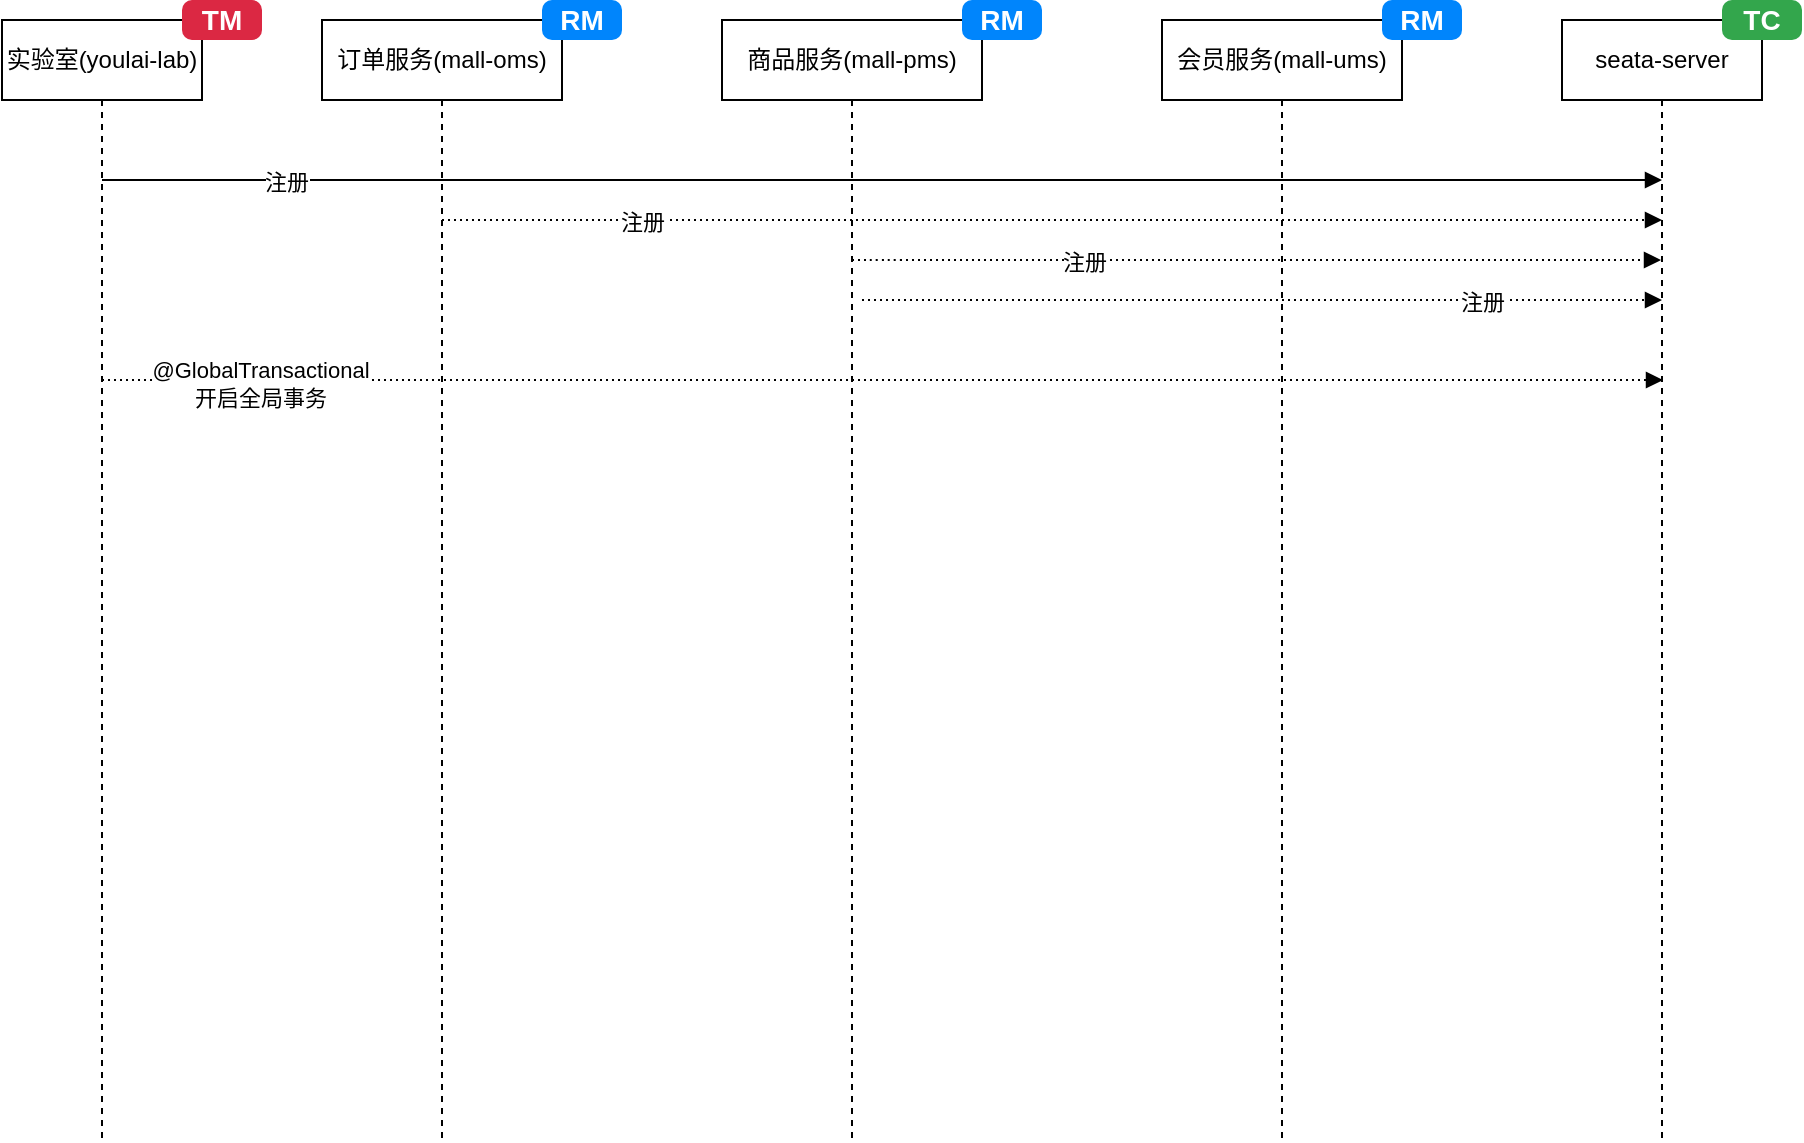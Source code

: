 <mxfile>
    <diagram id="sgqy0U5VhxCxPnF3bILq" name="第 1 页">
        <mxGraphModel dx="3028" dy="790" grid="1" gridSize="10" guides="0" tooltips="1" connect="1" arrows="1" fold="1" page="1" pageScale="1" pageWidth="827" pageHeight="1169" math="0" shadow="0">
            <root>
                <mxCell id="0"/>
                <mxCell id="1" parent="0"/>
                <mxCell id="129" value="实验室(youlai-lab)" style="shape=umlLifeline;perimeter=lifelinePerimeter;whiteSpace=wrap;html=1;container=1;collapsible=0;recursiveResize=0;outlineConnect=0;" parent="1" vertex="1">
                    <mxGeometry x="-1430" y="280" width="100" height="560" as="geometry"/>
                </mxCell>
                <mxCell id="153" value="注册" style="html=1;verticalAlign=bottom;endArrow=block;" parent="129" edge="1" source="129">
                    <mxGeometry x="-0.768" y="-10" width="80" relative="1" as="geometry">
                        <mxPoint x="50" y="70" as="sourcePoint"/>
                        <mxPoint x="830" y="80" as="targetPoint"/>
                        <mxPoint x="1" as="offset"/>
                    </mxGeometry>
                </mxCell>
                <mxCell id="125" value="TM" style="html=1;shadow=0;dashed=0;shape=mxgraph.bootstrap.rrect;rSize=5;strokeColor=none;strokeWidth=1;fillColor=#DB2843;fontColor=#FFFFFF;whiteSpace=wrap;align=center;verticalAlign=middle;spacingLeft=0;fontStyle=1;fontSize=14;spacing=5;" parent="1" vertex="1">
                    <mxGeometry x="-1340" y="270" width="40" height="20" as="geometry"/>
                </mxCell>
                <mxCell id="138" value="订单服务(mall-oms)" style="shape=umlLifeline;perimeter=lifelinePerimeter;whiteSpace=wrap;html=1;container=1;collapsible=0;recursiveResize=0;outlineConnect=0;" parent="1" vertex="1">
                    <mxGeometry x="-1270" y="280" width="120" height="560" as="geometry"/>
                </mxCell>
                <mxCell id="127" value="RM" style="html=1;shadow=0;dashed=0;shape=mxgraph.bootstrap.rrect;rSize=5;strokeColor=none;strokeWidth=1;fillColor=#0085FC;fontColor=#FFFFFF;whiteSpace=wrap;align=center;verticalAlign=middle;spacingLeft=0;fontStyle=1;fontSize=14;spacing=5;" parent="1" vertex="1">
                    <mxGeometry x="-1160" y="270" width="40" height="20" as="geometry"/>
                </mxCell>
                <mxCell id="142" value="商品服务(mall-pms)" style="shape=umlLifeline;perimeter=lifelinePerimeter;whiteSpace=wrap;html=1;container=1;collapsible=0;recursiveResize=0;outlineConnect=0;" parent="1" vertex="1">
                    <mxGeometry x="-1070" y="280" width="130" height="560" as="geometry"/>
                </mxCell>
                <mxCell id="157" value="注册" style="html=1;verticalAlign=bottom;endArrow=block;dashed=1;dashPattern=1 2;" edge="1" parent="142">
                    <mxGeometry x="-0.672" y="-10" width="80" relative="1" as="geometry">
                        <mxPoint x="-140" y="100" as="sourcePoint"/>
                        <mxPoint x="470" y="100" as="targetPoint"/>
                        <Array as="points">
                            <mxPoint x="190.5" y="100"/>
                        </Array>
                        <mxPoint as="offset"/>
                    </mxGeometry>
                </mxCell>
                <mxCell id="163" value="注册" style="html=1;verticalAlign=bottom;endArrow=block;dashed=1;dashPattern=1 2;" edge="1" parent="142">
                    <mxGeometry x="0.55" y="-10" width="80" relative="1" as="geometry">
                        <mxPoint x="70" y="140" as="sourcePoint"/>
                        <mxPoint x="470" y="140" as="targetPoint"/>
                        <mxPoint as="offset"/>
                    </mxGeometry>
                </mxCell>
                <mxCell id="143" value="RM" style="html=1;shadow=0;dashed=0;shape=mxgraph.bootstrap.rrect;rSize=5;strokeColor=none;strokeWidth=1;fillColor=#0085FC;fontColor=#FFFFFF;whiteSpace=wrap;align=center;verticalAlign=middle;spacingLeft=0;fontStyle=1;fontSize=14;spacing=5;" parent="1" vertex="1">
                    <mxGeometry x="-950" y="270" width="40" height="20" as="geometry"/>
                </mxCell>
                <mxCell id="144" value="会员服务(mall-ums)" style="shape=umlLifeline;perimeter=lifelinePerimeter;whiteSpace=wrap;html=1;container=1;collapsible=0;recursiveResize=0;outlineConnect=0;" parent="1" vertex="1">
                    <mxGeometry x="-850" y="280" width="120" height="560" as="geometry"/>
                </mxCell>
                <mxCell id="145" value="RM" style="html=1;shadow=0;dashed=0;shape=mxgraph.bootstrap.rrect;rSize=5;strokeColor=none;strokeWidth=1;fillColor=#0085FC;fontColor=#FFFFFF;whiteSpace=wrap;align=center;verticalAlign=middle;spacingLeft=0;fontStyle=1;fontSize=14;spacing=5;" parent="1" vertex="1">
                    <mxGeometry x="-740" y="270" width="40" height="20" as="geometry"/>
                </mxCell>
                <mxCell id="146" value="seata-server" style="shape=umlLifeline;perimeter=lifelinePerimeter;whiteSpace=wrap;html=1;container=1;collapsible=0;recursiveResize=0;outlineConnect=0;" parent="1" vertex="1">
                    <mxGeometry x="-650" y="280" width="100" height="560" as="geometry"/>
                </mxCell>
                <mxCell id="167" value="" style="html=1;verticalAlign=bottom;endArrow=block;dashed=1;dashPattern=1 2;" edge="1" parent="146">
                    <mxGeometry x="-0.769" width="80" relative="1" as="geometry">
                        <mxPoint x="-730" y="180" as="sourcePoint"/>
                        <mxPoint x="50.5" y="180" as="targetPoint"/>
                        <mxPoint as="offset"/>
                    </mxGeometry>
                </mxCell>
                <mxCell id="170" value="@GlobalTransactional&lt;br&gt;开启全局事务" style="edgeLabel;html=1;align=center;verticalAlign=middle;resizable=0;points=[];" vertex="1" connectable="0" parent="167">
                    <mxGeometry x="-0.798" y="-2" relative="1" as="geometry">
                        <mxPoint as="offset"/>
                    </mxGeometry>
                </mxCell>
                <mxCell id="123" value="TC" style="html=1;shadow=0;dashed=0;shape=mxgraph.bootstrap.rrect;rSize=5;strokeColor=none;strokeWidth=1;fillColor=#33A64C;fontColor=#FFFFFF;whiteSpace=wrap;align=center;verticalAlign=middle;spacingLeft=0;fontStyle=1;fontSize=14;spacing=5;" parent="1" vertex="1">
                    <mxGeometry x="-570" y="270" width="40" height="20" as="geometry"/>
                </mxCell>
                <mxCell id="160" value="注册" style="html=1;verticalAlign=bottom;endArrow=block;dashed=1;dashPattern=1 2;" edge="1" parent="1" source="142" target="146">
                    <mxGeometry x="-0.43" y="-10" width="80" relative="1" as="geometry">
                        <mxPoint x="-1210" y="440" as="sourcePoint"/>
                        <mxPoint x="-600" y="440" as="targetPoint"/>
                        <Array as="points">
                            <mxPoint x="-990" y="400"/>
                        </Array>
                        <mxPoint as="offset"/>
                    </mxGeometry>
                </mxCell>
            </root>
        </mxGraphModel>
    </diagram>
</mxfile>
